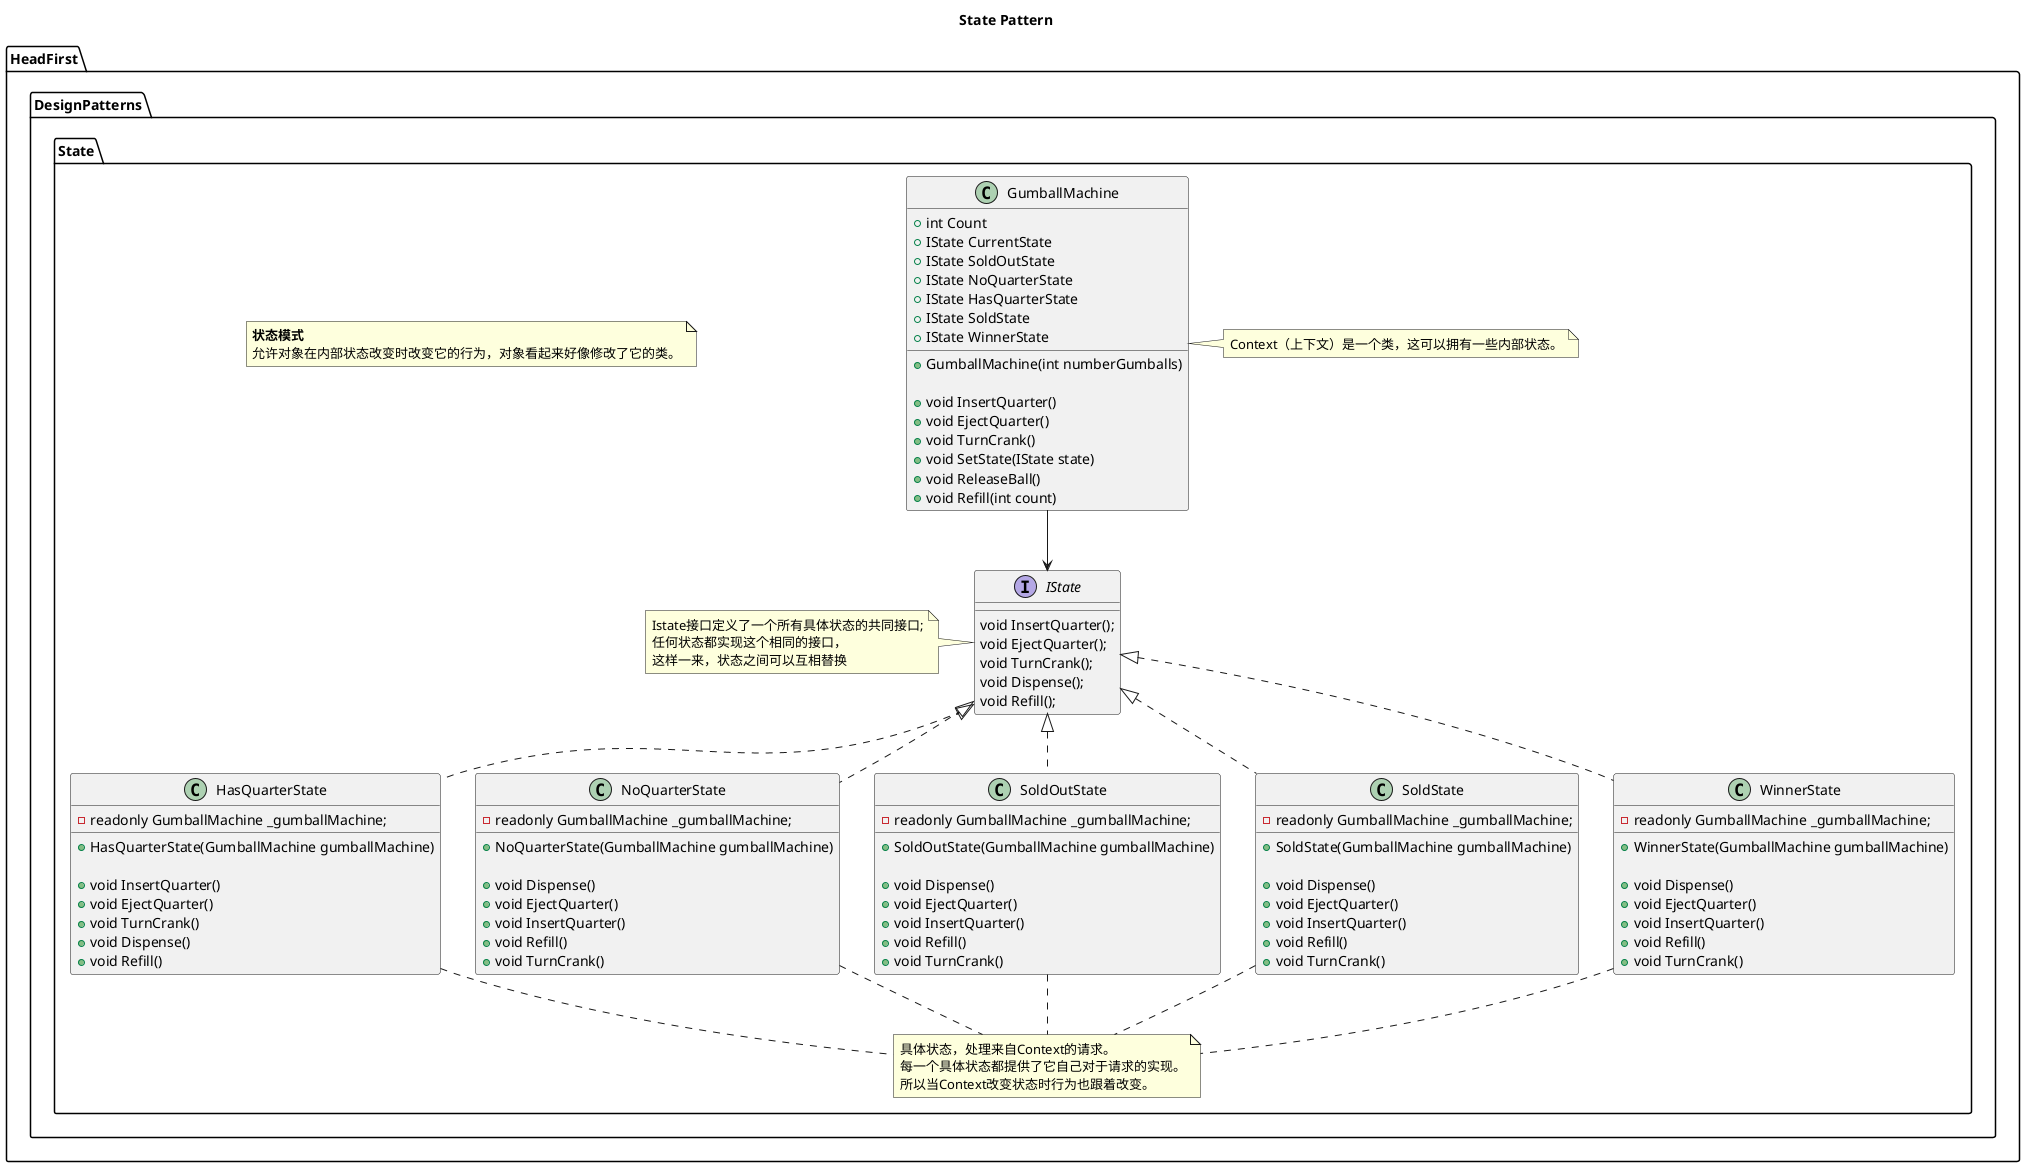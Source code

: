@startuml
title State Pattern
namespace HeadFirst.DesignPatterns.State{
    note as StatePatternDefind
    <b>状态模式</b>
    允许对象在内部状态改变时改变它的行为，对象看起来好像修改了它的类。
    end note
    GumballMachine --> IState
    HasQuarterState .up.|> IState
    NoQuarterState .up.|> IState
    SoldOutState .up.|> IState
    SoldState .up.|> IState
    WinnerState .up.|> IState

    class GumballMachine
    {
        + int Count
        + IState CurrentState
        + IState SoldOutState
        + IState NoQuarterState
        + IState HasQuarterState
        + IState SoldState
        + IState WinnerState

        + GumballMachine(int numberGumballs)

        + void InsertQuarter()
        + void EjectQuarter()
        + void TurnCrank()
        + void SetState(IState state)
        + void ReleaseBall()
        + void Refill(int count)
    }

    note as GumballMachineNote
    Context（上下文）是一个类，这可以拥有一些内部状态。
    end note
    GumballMachineNote .left. GumballMachine

    interface IState
    {
        void InsertQuarter();
        void EjectQuarter();
        void TurnCrank();
        void Dispense();
        void Refill();
    }

    note as IStateNote
    Istate接口定义了一个所有具体状态的共同接口;
    任何状态都实现这个相同的接口，
    这样一来，状态之间可以互相替换
    end note
    IStateNote .right. IState
    class HasQuarterState
    {
        - readonly GumballMachine _gumballMachine;

        + HasQuarterState(GumballMachine gumballMachine)

        + void InsertQuarter()
        + void EjectQuarter()
        + void TurnCrank()
        + void Dispense()
        + void Refill()
    }

    class NoQuarterState
    {
        - readonly GumballMachine _gumballMachine;

        + NoQuarterState(GumballMachine gumballMachine)

        + void Dispense()
        + void EjectQuarter()
        + void InsertQuarter()
        + void Refill()
        + void TurnCrank()
    }

    class SoldOutState
    {
        - readonly GumballMachine _gumballMachine;

        + SoldOutState(GumballMachine gumballMachine)

        + void Dispense()
        + void EjectQuarter()
        + void InsertQuarter()
        + void Refill()
        + void TurnCrank()
    }

    class SoldState
    {
        - readonly GumballMachine _gumballMachine;

        + SoldState(GumballMachine gumballMachine)

        + void Dispense()
        + void EjectQuarter()
        + void InsertQuarter()
        + void Refill()
        + void TurnCrank()
    }

    class WinnerState
    {
        - readonly GumballMachine _gumballMachine;

        + WinnerState(GumballMachine gumballMachine)

        + void Dispense()
        + void EjectQuarter()
        + void InsertQuarter()
        + void Refill()
        + void TurnCrank()
    }
    note as StatesNote
    具体状态，处理来自Context的请求。
    每一个具体状态都提供了它自己对于请求的实现。
    所以当Context改变状态时行为也跟着改变。
    end note
    HasQuarterState .. StatesNote
    NoQuarterState .. StatesNote
    SoldOutState .. StatesNote
    SoldState .. StatesNote
    WinnerState .. StatesNote
}
@enduml